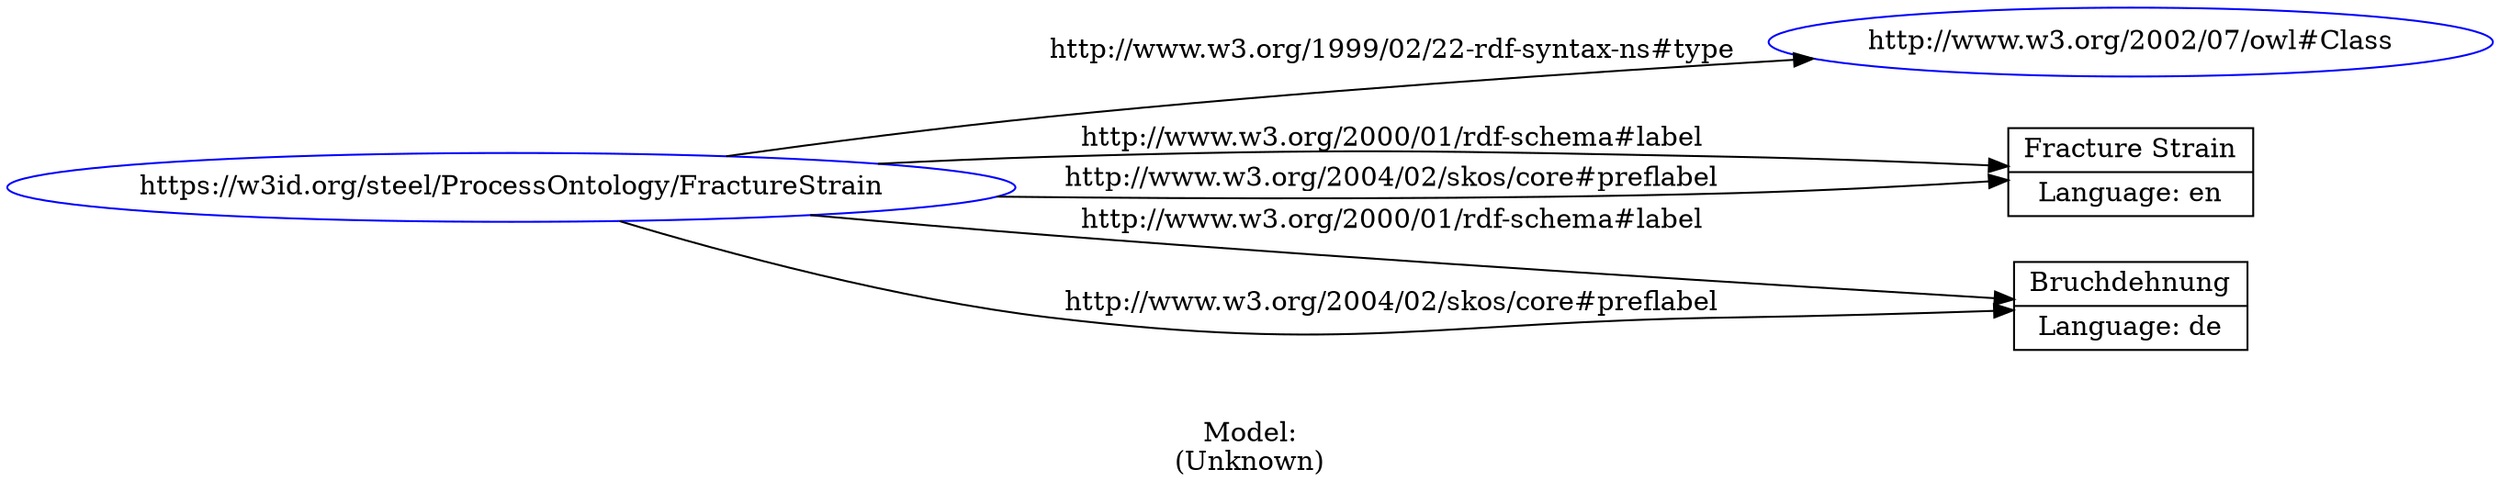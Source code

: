 digraph {
	rankdir = LR;
	charset="utf-8";

	"Rhttps://w3id.org/steel/ProcessOntology/FractureStrain" -> "Rhttp://www.w3.org/2002/07/owl#Class" [ label="http://www.w3.org/1999/02/22-rdf-syntax-ns#type" ];
	"Rhttps://w3id.org/steel/ProcessOntology/FractureStrain" -> "LFracture Strain|Language: en" [ label="http://www.w3.org/2000/01/rdf-schema#label" ];
	"Rhttps://w3id.org/steel/ProcessOntology/FractureStrain" -> "LBruchdehnung|Language: de" [ label="http://www.w3.org/2000/01/rdf-schema#label" ];
	"Rhttps://w3id.org/steel/ProcessOntology/FractureStrain" -> "LFracture Strain|Language: en" [ label="http://www.w3.org/2004/02/skos/core#preflabel" ];
	"Rhttps://w3id.org/steel/ProcessOntology/FractureStrain" -> "LBruchdehnung|Language: de" [ label="http://www.w3.org/2004/02/skos/core#preflabel" ];

	// Resources
	"Rhttps://w3id.org/steel/ProcessOntology/FractureStrain" [ label="https://w3id.org/steel/ProcessOntology/FractureStrain", shape = ellipse, color = blue ];
	"Rhttp://www.w3.org/2002/07/owl#Class" [ label="http://www.w3.org/2002/07/owl#Class", shape = ellipse, color = blue ];

	// Anonymous nodes

	// Literals
	"LFracture Strain|Language: en" [ label="Fracture Strain|Language: en", shape = record ];
	"LBruchdehnung|Language: de" [ label="Bruchdehnung|Language: de", shape = record ];

	label="\n\nModel:\n(Unknown)";
}
